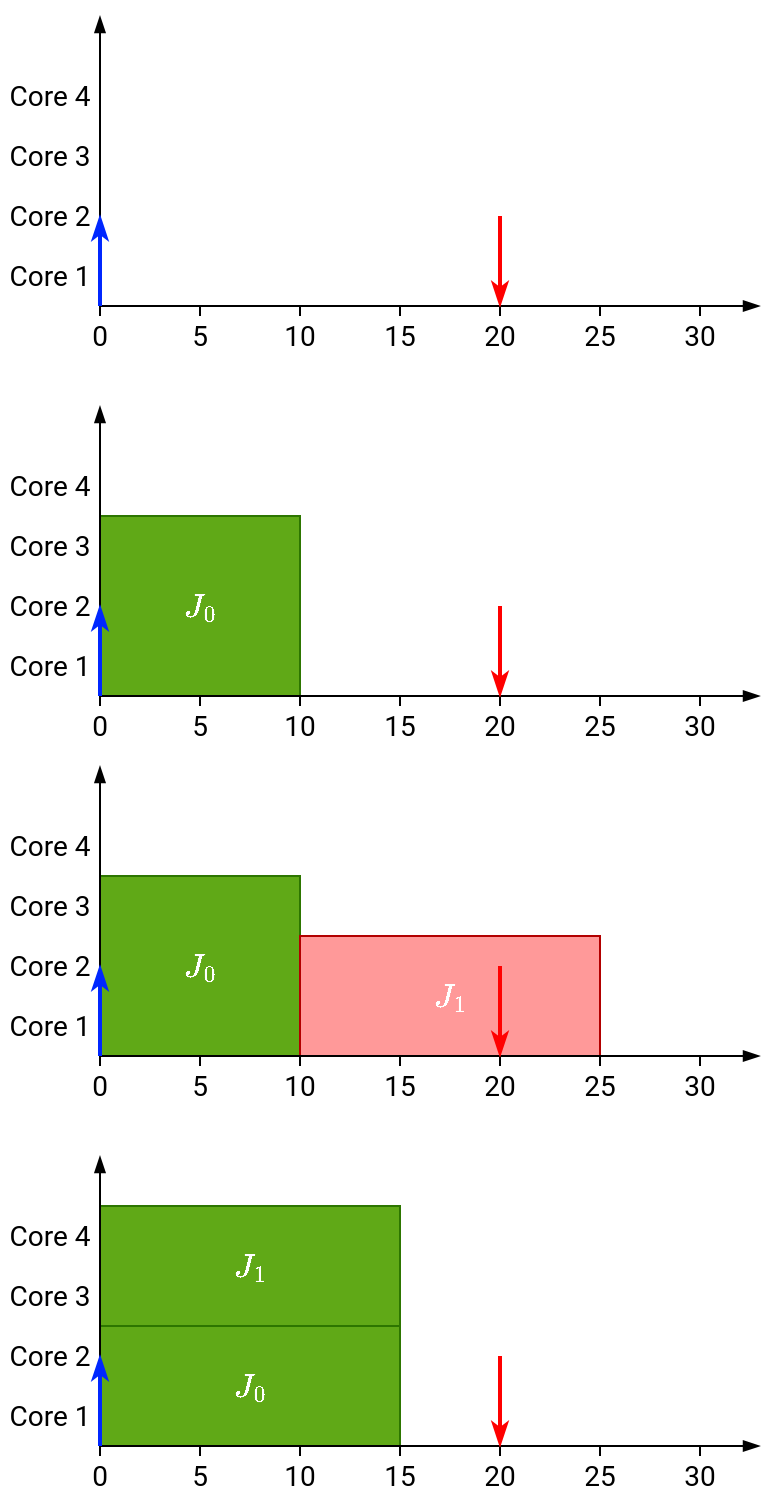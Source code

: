 <mxfile version="13.0.3" type="device"><diagram name="Global example" id="X5FZOMrQJ32GFvHXeT5o"><mxGraphModel dx="474" dy="1443" grid="1" gridSize="5" guides="1" tooltips="1" connect="1" arrows="1" fold="1" page="1" pageScale="1" pageWidth="827" pageHeight="1169" math="1" shadow="0" extFonts="Roboto^https://fonts.googleapis.com/css?family=Roboto"><root><mxCell id="Jh5jB5BnzTjPkHCwdIx3-0"/><mxCell id="Jh5jB5BnzTjPkHCwdIx3-1" parent="Jh5jB5BnzTjPkHCwdIx3-0"/><mxCell id="Jh5jB5BnzTjPkHCwdIx3-7" value="$$J_0$$" style="rounded=0;whiteSpace=wrap;html=1;align=center;fillColor=#60a917;strokeColor=#2D7600;fontColor=#ffffff;comic=0;fontSize=14;fontFamily=Roboto;FType=g;" parent="Jh5jB5BnzTjPkHCwdIx3-1" vertex="1"><mxGeometry x="155" y="140" width="100" height="90" as="geometry"/></mxCell><mxCell id="fd-VsqLZCp9-gfC1SH9L-0" value="$$J_1$$" style="rounded=0;whiteSpace=wrap;html=1;align=center;fillColor=#FF9999;strokeColor=#B20000;comic=0;fontSize=14;fontFamily=Roboto;FType=g;fontColor=#ffffff;" parent="Jh5jB5BnzTjPkHCwdIx3-1" vertex="1"><mxGeometry x="255" y="170" width="150" height="60" as="geometry"/></mxCell><mxCell id="Jh5jB5BnzTjPkHCwdIx3-8" value="" style="endArrow=blockThin;html=1;strokeColor=#000000;endFill=1;exitX=0.5;exitY=0;exitDx=0;exitDy=0;fontFamily=Roboto;FType=g;" parent="Jh5jB5BnzTjPkHCwdIx3-1" edge="1"><mxGeometry width="50" height="50" relative="1" as="geometry"><mxPoint x="155" y="235" as="sourcePoint"/><mxPoint x="155" y="85" as="targetPoint"/></mxGeometry></mxCell><mxCell id="Jh5jB5BnzTjPkHCwdIx3-9" value="&lt;div style=&quot;font-size: 14px;&quot;&gt;0&lt;/div&gt;" style="text;html=1;strokeColor=none;fillColor=none;align=center;verticalAlign=middle;whiteSpace=wrap;rounded=0;fontSize=14;fontFamily=Roboto;FType=g;" parent="Jh5jB5BnzTjPkHCwdIx3-1" vertex="1"><mxGeometry x="145" y="235" width="20" height="20" as="geometry"/></mxCell><mxCell id="Jh5jB5BnzTjPkHCwdIx3-10" value="5" style="text;html=1;strokeColor=none;fillColor=none;align=center;verticalAlign=middle;whiteSpace=wrap;rounded=0;fontSize=14;fontFamily=Roboto;FType=g;" parent="Jh5jB5BnzTjPkHCwdIx3-1" vertex="1"><mxGeometry x="195" y="235" width="20" height="20" as="geometry"/></mxCell><mxCell id="Jh5jB5BnzTjPkHCwdIx3-11" value="10" style="text;html=1;strokeColor=none;fillColor=none;align=center;verticalAlign=middle;whiteSpace=wrap;rounded=0;fontSize=14;fontFamily=Roboto;FType=g;" parent="Jh5jB5BnzTjPkHCwdIx3-1" vertex="1"><mxGeometry x="245" y="235" width="20" height="20" as="geometry"/></mxCell><mxCell id="Jh5jB5BnzTjPkHCwdIx3-12" value="15" style="text;html=1;strokeColor=none;fillColor=none;align=center;verticalAlign=middle;whiteSpace=wrap;rounded=0;fontSize=14;fontFamily=Roboto;FType=g;" parent="Jh5jB5BnzTjPkHCwdIx3-1" vertex="1"><mxGeometry x="295" y="235" width="20" height="20" as="geometry"/></mxCell><mxCell id="Jh5jB5BnzTjPkHCwdIx3-13" value="20" style="text;html=1;strokeColor=none;fillColor=none;align=center;verticalAlign=middle;whiteSpace=wrap;rounded=0;fontSize=14;fontFamily=Roboto;FType=g;" parent="Jh5jB5BnzTjPkHCwdIx3-1" vertex="1"><mxGeometry x="345" y="235" width="20" height="20" as="geometry"/></mxCell><mxCell id="Jh5jB5BnzTjPkHCwdIx3-16" value="" style="endArrow=none;html=1;fontFamily=Roboto;FType=g;" parent="Jh5jB5BnzTjPkHCwdIx3-1" source="Jh5jB5BnzTjPkHCwdIx3-17" edge="1"><mxGeometry width="50" height="50" relative="1" as="geometry"><mxPoint x="405" y="260" as="sourcePoint"/><mxPoint x="405" y="230" as="targetPoint"/></mxGeometry></mxCell><mxCell id="Jh5jB5BnzTjPkHCwdIx3-17" value="25" style="text;html=1;strokeColor=none;fillColor=none;align=center;verticalAlign=middle;whiteSpace=wrap;rounded=0;fontSize=14;fontFamily=Roboto;FType=g;" parent="Jh5jB5BnzTjPkHCwdIx3-1" vertex="1"><mxGeometry x="395" y="235" width="20" height="20" as="geometry"/></mxCell><mxCell id="Jh5jB5BnzTjPkHCwdIx3-18" value="" style="endArrow=none;html=1;exitX=0.5;exitY=0;exitDx=0;exitDy=0;fontFamily=Roboto;FType=g;" parent="Jh5jB5BnzTjPkHCwdIx3-1" source="Jh5jB5BnzTjPkHCwdIx3-17" edge="1"><mxGeometry width="50" height="50" relative="1" as="geometry"><mxPoint x="405" y="260" as="sourcePoint"/><mxPoint x="405" y="230" as="targetPoint"/></mxGeometry></mxCell><mxCell id="Jh5jB5BnzTjPkHCwdIx3-19" value="" style="endArrow=none;html=1;exitX=0.5;exitY=0;exitDx=0;exitDy=0;fontFamily=Roboto;FType=g;" parent="Jh5jB5BnzTjPkHCwdIx3-1" source="Jh5jB5BnzTjPkHCwdIx3-13" edge="1"><mxGeometry width="50" height="50" relative="1" as="geometry"><mxPoint x="410" y="240" as="sourcePoint"/><mxPoint x="355" y="230" as="targetPoint"/></mxGeometry></mxCell><mxCell id="Jh5jB5BnzTjPkHCwdIx3-20" value="" style="endArrow=none;html=1;exitX=0.5;exitY=0;exitDx=0;exitDy=0;fontFamily=Roboto;FType=g;" parent="Jh5jB5BnzTjPkHCwdIx3-1" source="Jh5jB5BnzTjPkHCwdIx3-12" edge="1"><mxGeometry width="50" height="50" relative="1" as="geometry"><mxPoint x="415" y="245" as="sourcePoint"/><mxPoint x="305" y="230" as="targetPoint"/></mxGeometry></mxCell><mxCell id="Jh5jB5BnzTjPkHCwdIx3-21" value="" style="endArrow=none;html=1;exitX=0.5;exitY=0;exitDx=0;exitDy=0;fontFamily=Roboto;FType=g;" parent="Jh5jB5BnzTjPkHCwdIx3-1" source="Jh5jB5BnzTjPkHCwdIx3-11" edge="1"><mxGeometry width="50" height="50" relative="1" as="geometry"><mxPoint x="310" y="240" as="sourcePoint"/><mxPoint x="255" y="230" as="targetPoint"/></mxGeometry></mxCell><mxCell id="Jh5jB5BnzTjPkHCwdIx3-22" value="" style="endArrow=none;html=1;exitX=0.5;exitY=0;exitDx=0;exitDy=0;fontFamily=Roboto;FType=g;" parent="Jh5jB5BnzTjPkHCwdIx3-1" source="Jh5jB5BnzTjPkHCwdIx3-10" edge="1"><mxGeometry width="50" height="50" relative="1" as="geometry"><mxPoint x="315" y="245" as="sourcePoint"/><mxPoint x="205" y="230" as="targetPoint"/></mxGeometry></mxCell><mxCell id="Jh5jB5BnzTjPkHCwdIx3-23" value="" style="endArrow=none;html=1;fontFamily=Roboto;FType=g;" parent="Jh5jB5BnzTjPkHCwdIx3-1" source="Jh5jB5BnzTjPkHCwdIx3-24" edge="1"><mxGeometry width="50" height="50" relative="1" as="geometry"><mxPoint x="455" y="260" as="sourcePoint"/><mxPoint x="455" y="230" as="targetPoint"/></mxGeometry></mxCell><mxCell id="Jh5jB5BnzTjPkHCwdIx3-24" value="30" style="text;html=1;strokeColor=none;fillColor=none;align=center;verticalAlign=middle;whiteSpace=wrap;rounded=0;fontSize=14;fontFamily=Roboto;FType=g;" parent="Jh5jB5BnzTjPkHCwdIx3-1" vertex="1"><mxGeometry x="445" y="235" width="20" height="20" as="geometry"/></mxCell><mxCell id="Jh5jB5BnzTjPkHCwdIx3-26" value="" style="endArrow=blockThin;html=1;endFill=1;fontFamily=Roboto;FType=g;" parent="Jh5jB5BnzTjPkHCwdIx3-1" edge="1"><mxGeometry width="50" height="50" relative="1" as="geometry"><mxPoint x="155" y="230" as="sourcePoint"/><mxPoint x="485" y="230" as="targetPoint"/></mxGeometry></mxCell><mxCell id="Jh5jB5BnzTjPkHCwdIx3-27" value="" style="endArrow=classicThin;html=1;strokeColor=#0027FF;fillColor=#0050ef;endFill=1;strokeWidth=2;fontFamily=Roboto;FType=g;" parent="Jh5jB5BnzTjPkHCwdIx3-1" edge="1"><mxGeometry width="50" height="50" relative="1" as="geometry"><mxPoint x="155" y="230" as="sourcePoint"/><mxPoint x="155" y="185" as="targetPoint"/></mxGeometry></mxCell><mxCell id="Jh5jB5BnzTjPkHCwdIx3-29" value="" style="endArrow=none;html=1;strokeColor=#FF0000;fillColor=#0050ef;endFill=0;strokeWidth=2;startArrow=classicThin;startFill=1;fontFamily=Roboto;FType=g;" parent="Jh5jB5BnzTjPkHCwdIx3-1" edge="1"><mxGeometry width="50" height="50" relative="1" as="geometry"><mxPoint x="355" y="230" as="sourcePoint"/><mxPoint x="355" y="185" as="targetPoint"/></mxGeometry></mxCell><mxCell id="fd-VsqLZCp9-gfC1SH9L-1" value="$$J_0$$" style="rounded=0;whiteSpace=wrap;html=1;align=center;fillColor=#60a917;strokeColor=#2D7600;fontColor=#ffffff;comic=0;fontSize=14;fontFamily=Roboto;FType=g;" parent="Jh5jB5BnzTjPkHCwdIx3-1" vertex="1"><mxGeometry x="155" y="365" width="150" height="60" as="geometry"/></mxCell><mxCell id="fd-VsqLZCp9-gfC1SH9L-2" value="$$J_1$$" style="rounded=0;whiteSpace=wrap;html=1;align=center;fillColor=#60a917;strokeColor=#2D7600;comic=0;fontSize=14;fontFamily=Roboto;FType=g;fontColor=#ffffff;" parent="Jh5jB5BnzTjPkHCwdIx3-1" vertex="1"><mxGeometry x="155" y="305" width="150" height="60" as="geometry"/></mxCell><mxCell id="fd-VsqLZCp9-gfC1SH9L-3" value="" style="endArrow=blockThin;html=1;strokeColor=#000000;endFill=1;exitX=0.5;exitY=0;exitDx=0;exitDy=0;fontFamily=Roboto;FType=g;" parent="Jh5jB5BnzTjPkHCwdIx3-1" edge="1"><mxGeometry width="50" height="50" relative="1" as="geometry"><mxPoint x="155" y="430.0" as="sourcePoint"/><mxPoint x="155" y="280" as="targetPoint"/></mxGeometry></mxCell><mxCell id="fd-VsqLZCp9-gfC1SH9L-4" value="&lt;div style=&quot;font-size: 14px;&quot;&gt;0&lt;/div&gt;" style="text;html=1;strokeColor=none;fillColor=none;align=center;verticalAlign=middle;whiteSpace=wrap;rounded=0;fontSize=14;fontFamily=Roboto;FType=g;" parent="Jh5jB5BnzTjPkHCwdIx3-1" vertex="1"><mxGeometry x="145" y="430" width="20" height="20" as="geometry"/></mxCell><mxCell id="fd-VsqLZCp9-gfC1SH9L-5" value="5" style="text;html=1;strokeColor=none;fillColor=none;align=center;verticalAlign=middle;whiteSpace=wrap;rounded=0;fontSize=14;fontFamily=Roboto;FType=g;" parent="Jh5jB5BnzTjPkHCwdIx3-1" vertex="1"><mxGeometry x="195" y="430" width="20" height="20" as="geometry"/></mxCell><mxCell id="fd-VsqLZCp9-gfC1SH9L-6" value="10" style="text;html=1;strokeColor=none;fillColor=none;align=center;verticalAlign=middle;whiteSpace=wrap;rounded=0;fontSize=14;fontFamily=Roboto;FType=g;" parent="Jh5jB5BnzTjPkHCwdIx3-1" vertex="1"><mxGeometry x="245" y="430" width="20" height="20" as="geometry"/></mxCell><mxCell id="fd-VsqLZCp9-gfC1SH9L-7" value="15" style="text;html=1;strokeColor=none;fillColor=none;align=center;verticalAlign=middle;whiteSpace=wrap;rounded=0;fontSize=14;fontFamily=Roboto;FType=g;" parent="Jh5jB5BnzTjPkHCwdIx3-1" vertex="1"><mxGeometry x="295" y="430" width="20" height="20" as="geometry"/></mxCell><mxCell id="fd-VsqLZCp9-gfC1SH9L-8" value="20" style="text;html=1;strokeColor=none;fillColor=none;align=center;verticalAlign=middle;whiteSpace=wrap;rounded=0;fontSize=14;fontFamily=Roboto;FType=g;" parent="Jh5jB5BnzTjPkHCwdIx3-1" vertex="1"><mxGeometry x="345" y="430" width="20" height="20" as="geometry"/></mxCell><mxCell id="fd-VsqLZCp9-gfC1SH9L-11" value="" style="endArrow=none;html=1;fontFamily=Roboto;FType=g;" parent="Jh5jB5BnzTjPkHCwdIx3-1" source="fd-VsqLZCp9-gfC1SH9L-12" edge="1"><mxGeometry width="50" height="50" relative="1" as="geometry"><mxPoint x="405" y="455" as="sourcePoint"/><mxPoint x="405" y="425.0" as="targetPoint"/></mxGeometry></mxCell><mxCell id="fd-VsqLZCp9-gfC1SH9L-12" value="25" style="text;html=1;strokeColor=none;fillColor=none;align=center;verticalAlign=middle;whiteSpace=wrap;rounded=0;fontSize=14;fontFamily=Roboto;FType=g;" parent="Jh5jB5BnzTjPkHCwdIx3-1" vertex="1"><mxGeometry x="395" y="430" width="20" height="20" as="geometry"/></mxCell><mxCell id="fd-VsqLZCp9-gfC1SH9L-13" value="" style="endArrow=none;html=1;exitX=0.5;exitY=0;exitDx=0;exitDy=0;fontFamily=Roboto;FType=g;" parent="Jh5jB5BnzTjPkHCwdIx3-1" source="fd-VsqLZCp9-gfC1SH9L-12" edge="1"><mxGeometry width="50" height="50" relative="1" as="geometry"><mxPoint x="405" y="455" as="sourcePoint"/><mxPoint x="405" y="425.0" as="targetPoint"/></mxGeometry></mxCell><mxCell id="fd-VsqLZCp9-gfC1SH9L-14" value="" style="endArrow=none;html=1;exitX=0.5;exitY=0;exitDx=0;exitDy=0;fontFamily=Roboto;FType=g;" parent="Jh5jB5BnzTjPkHCwdIx3-1" source="fd-VsqLZCp9-gfC1SH9L-8" edge="1"><mxGeometry width="50" height="50" relative="1" as="geometry"><mxPoint x="410" y="435" as="sourcePoint"/><mxPoint x="355" y="425.0" as="targetPoint"/></mxGeometry></mxCell><mxCell id="fd-VsqLZCp9-gfC1SH9L-15" value="" style="endArrow=none;html=1;exitX=0.5;exitY=0;exitDx=0;exitDy=0;fontFamily=Roboto;FType=g;" parent="Jh5jB5BnzTjPkHCwdIx3-1" source="fd-VsqLZCp9-gfC1SH9L-7" edge="1"><mxGeometry width="50" height="50" relative="1" as="geometry"><mxPoint x="415" y="440" as="sourcePoint"/><mxPoint x="305" y="425.0" as="targetPoint"/></mxGeometry></mxCell><mxCell id="fd-VsqLZCp9-gfC1SH9L-16" value="" style="endArrow=none;html=1;exitX=0.5;exitY=0;exitDx=0;exitDy=0;fontFamily=Roboto;FType=g;" parent="Jh5jB5BnzTjPkHCwdIx3-1" source="fd-VsqLZCp9-gfC1SH9L-6" edge="1"><mxGeometry width="50" height="50" relative="1" as="geometry"><mxPoint x="310" y="435" as="sourcePoint"/><mxPoint x="255" y="425.0" as="targetPoint"/></mxGeometry></mxCell><mxCell id="fd-VsqLZCp9-gfC1SH9L-17" value="" style="endArrow=none;html=1;exitX=0.5;exitY=0;exitDx=0;exitDy=0;fontFamily=Roboto;FType=g;" parent="Jh5jB5BnzTjPkHCwdIx3-1" source="fd-VsqLZCp9-gfC1SH9L-5" edge="1"><mxGeometry width="50" height="50" relative="1" as="geometry"><mxPoint x="315" y="440" as="sourcePoint"/><mxPoint x="205" y="425.0" as="targetPoint"/></mxGeometry></mxCell><mxCell id="fd-VsqLZCp9-gfC1SH9L-18" value="" style="endArrow=none;html=1;fontFamily=Roboto;FType=g;" parent="Jh5jB5BnzTjPkHCwdIx3-1" source="fd-VsqLZCp9-gfC1SH9L-19" edge="1"><mxGeometry width="50" height="50" relative="1" as="geometry"><mxPoint x="455" y="455" as="sourcePoint"/><mxPoint x="455" y="425.0" as="targetPoint"/></mxGeometry></mxCell><mxCell id="fd-VsqLZCp9-gfC1SH9L-19" value="30" style="text;html=1;strokeColor=none;fillColor=none;align=center;verticalAlign=middle;whiteSpace=wrap;rounded=0;fontSize=14;fontFamily=Roboto;FType=g;" parent="Jh5jB5BnzTjPkHCwdIx3-1" vertex="1"><mxGeometry x="445" y="430" width="20" height="20" as="geometry"/></mxCell><mxCell id="fd-VsqLZCp9-gfC1SH9L-21" value="" style="endArrow=blockThin;html=1;endFill=1;fontFamily=Roboto;FType=g;" parent="Jh5jB5BnzTjPkHCwdIx3-1" edge="1"><mxGeometry width="50" height="50" relative="1" as="geometry"><mxPoint x="155" y="425.0" as="sourcePoint"/><mxPoint x="485" y="425.0" as="targetPoint"/></mxGeometry></mxCell><mxCell id="fd-VsqLZCp9-gfC1SH9L-22" value="" style="endArrow=classicThin;html=1;strokeColor=#0027FF;fillColor=#0050ef;endFill=1;strokeWidth=2;fontFamily=Roboto;FType=g;" parent="Jh5jB5BnzTjPkHCwdIx3-1" edge="1"><mxGeometry width="50" height="50" relative="1" as="geometry"><mxPoint x="155" y="425.0" as="sourcePoint"/><mxPoint x="155" y="380.0" as="targetPoint"/></mxGeometry></mxCell><mxCell id="fd-VsqLZCp9-gfC1SH9L-24" value="" style="endArrow=none;html=1;strokeColor=#FF0000;fillColor=#0050ef;endFill=0;strokeWidth=2;startArrow=classicThin;startFill=1;fontFamily=Roboto;FType=g;" parent="Jh5jB5BnzTjPkHCwdIx3-1" edge="1"><mxGeometry width="50" height="50" relative="1" as="geometry"><mxPoint x="355" y="425.0" as="sourcePoint"/><mxPoint x="355" y="380.0" as="targetPoint"/></mxGeometry></mxCell><mxCell id="fd-VsqLZCp9-gfC1SH9L-25" value="$$J_0$$" style="rounded=0;whiteSpace=wrap;html=1;align=center;fillColor=#60a917;strokeColor=#2D7600;fontColor=#ffffff;comic=0;fontSize=14;fontFamily=Roboto;FType=g;" parent="Jh5jB5BnzTjPkHCwdIx3-1" vertex="1"><mxGeometry x="155" y="-40" width="100" height="90" as="geometry"/></mxCell><mxCell id="fd-VsqLZCp9-gfC1SH9L-27" value="" style="endArrow=blockThin;html=1;strokeColor=#000000;endFill=1;exitX=0.5;exitY=0;exitDx=0;exitDy=0;fontFamily=Roboto;FType=g;" parent="Jh5jB5BnzTjPkHCwdIx3-1" edge="1"><mxGeometry width="50" height="50" relative="1" as="geometry"><mxPoint x="155" y="55" as="sourcePoint"/><mxPoint x="155" y="-95" as="targetPoint"/></mxGeometry></mxCell><mxCell id="fd-VsqLZCp9-gfC1SH9L-28" value="&lt;div style=&quot;font-size: 14px;&quot;&gt;0&lt;/div&gt;" style="text;html=1;strokeColor=none;fillColor=none;align=center;verticalAlign=middle;whiteSpace=wrap;rounded=0;fontSize=14;fontFamily=Roboto;FType=g;" parent="Jh5jB5BnzTjPkHCwdIx3-1" vertex="1"><mxGeometry x="145" y="55" width="20" height="20" as="geometry"/></mxCell><mxCell id="fd-VsqLZCp9-gfC1SH9L-29" value="5" style="text;html=1;strokeColor=none;fillColor=none;align=center;verticalAlign=middle;whiteSpace=wrap;rounded=0;fontSize=14;fontFamily=Roboto;FType=g;" parent="Jh5jB5BnzTjPkHCwdIx3-1" vertex="1"><mxGeometry x="195" y="55" width="20" height="20" as="geometry"/></mxCell><mxCell id="fd-VsqLZCp9-gfC1SH9L-30" value="10" style="text;html=1;strokeColor=none;fillColor=none;align=center;verticalAlign=middle;whiteSpace=wrap;rounded=0;fontSize=14;fontFamily=Roboto;FType=g;" parent="Jh5jB5BnzTjPkHCwdIx3-1" vertex="1"><mxGeometry x="245" y="55" width="20" height="20" as="geometry"/></mxCell><mxCell id="fd-VsqLZCp9-gfC1SH9L-31" value="15" style="text;html=1;strokeColor=none;fillColor=none;align=center;verticalAlign=middle;whiteSpace=wrap;rounded=0;fontSize=14;fontFamily=Roboto;FType=g;" parent="Jh5jB5BnzTjPkHCwdIx3-1" vertex="1"><mxGeometry x="295" y="55" width="20" height="20" as="geometry"/></mxCell><mxCell id="fd-VsqLZCp9-gfC1SH9L-32" value="20" style="text;html=1;strokeColor=none;fillColor=none;align=center;verticalAlign=middle;whiteSpace=wrap;rounded=0;fontSize=14;fontFamily=Roboto;FType=g;" parent="Jh5jB5BnzTjPkHCwdIx3-1" vertex="1"><mxGeometry x="345" y="55" width="20" height="20" as="geometry"/></mxCell><mxCell id="fd-VsqLZCp9-gfC1SH9L-35" value="" style="endArrow=none;html=1;fontFamily=Roboto;FType=g;" parent="Jh5jB5BnzTjPkHCwdIx3-1" source="fd-VsqLZCp9-gfC1SH9L-36" edge="1"><mxGeometry width="50" height="50" relative="1" as="geometry"><mxPoint x="405" y="80" as="sourcePoint"/><mxPoint x="405" y="50" as="targetPoint"/></mxGeometry></mxCell><mxCell id="fd-VsqLZCp9-gfC1SH9L-36" value="25" style="text;html=1;strokeColor=none;fillColor=none;align=center;verticalAlign=middle;whiteSpace=wrap;rounded=0;fontSize=14;fontFamily=Roboto;FType=g;" parent="Jh5jB5BnzTjPkHCwdIx3-1" vertex="1"><mxGeometry x="395" y="55" width="20" height="20" as="geometry"/></mxCell><mxCell id="fd-VsqLZCp9-gfC1SH9L-37" value="" style="endArrow=none;html=1;exitX=0.5;exitY=0;exitDx=0;exitDy=0;fontFamily=Roboto;FType=g;" parent="Jh5jB5BnzTjPkHCwdIx3-1" source="fd-VsqLZCp9-gfC1SH9L-36" edge="1"><mxGeometry width="50" height="50" relative="1" as="geometry"><mxPoint x="405" y="80" as="sourcePoint"/><mxPoint x="405" y="50" as="targetPoint"/></mxGeometry></mxCell><mxCell id="fd-VsqLZCp9-gfC1SH9L-38" value="" style="endArrow=none;html=1;exitX=0.5;exitY=0;exitDx=0;exitDy=0;fontFamily=Roboto;FType=g;" parent="Jh5jB5BnzTjPkHCwdIx3-1" source="fd-VsqLZCp9-gfC1SH9L-32" edge="1"><mxGeometry width="50" height="50" relative="1" as="geometry"><mxPoint x="410" y="60" as="sourcePoint"/><mxPoint x="355" y="50" as="targetPoint"/></mxGeometry></mxCell><mxCell id="fd-VsqLZCp9-gfC1SH9L-39" value="" style="endArrow=none;html=1;exitX=0.5;exitY=0;exitDx=0;exitDy=0;fontFamily=Roboto;FType=g;" parent="Jh5jB5BnzTjPkHCwdIx3-1" source="fd-VsqLZCp9-gfC1SH9L-31" edge="1"><mxGeometry width="50" height="50" relative="1" as="geometry"><mxPoint x="415" y="65" as="sourcePoint"/><mxPoint x="305" y="50" as="targetPoint"/></mxGeometry></mxCell><mxCell id="fd-VsqLZCp9-gfC1SH9L-40" value="" style="endArrow=none;html=1;exitX=0.5;exitY=0;exitDx=0;exitDy=0;fontFamily=Roboto;FType=g;" parent="Jh5jB5BnzTjPkHCwdIx3-1" source="fd-VsqLZCp9-gfC1SH9L-30" edge="1"><mxGeometry width="50" height="50" relative="1" as="geometry"><mxPoint x="310" y="60" as="sourcePoint"/><mxPoint x="255" y="50" as="targetPoint"/></mxGeometry></mxCell><mxCell id="fd-VsqLZCp9-gfC1SH9L-41" value="" style="endArrow=none;html=1;exitX=0.5;exitY=0;exitDx=0;exitDy=0;fontFamily=Roboto;FType=g;" parent="Jh5jB5BnzTjPkHCwdIx3-1" source="fd-VsqLZCp9-gfC1SH9L-29" edge="1"><mxGeometry width="50" height="50" relative="1" as="geometry"><mxPoint x="315" y="65" as="sourcePoint"/><mxPoint x="205" y="50" as="targetPoint"/></mxGeometry></mxCell><mxCell id="fd-VsqLZCp9-gfC1SH9L-42" value="" style="endArrow=none;html=1;fontFamily=Roboto;FType=g;" parent="Jh5jB5BnzTjPkHCwdIx3-1" source="fd-VsqLZCp9-gfC1SH9L-43" edge="1"><mxGeometry width="50" height="50" relative="1" as="geometry"><mxPoint x="455" y="80" as="sourcePoint"/><mxPoint x="455" y="50" as="targetPoint"/></mxGeometry></mxCell><mxCell id="fd-VsqLZCp9-gfC1SH9L-43" value="30" style="text;html=1;strokeColor=none;fillColor=none;align=center;verticalAlign=middle;whiteSpace=wrap;rounded=0;fontSize=14;fontFamily=Roboto;FType=g;" parent="Jh5jB5BnzTjPkHCwdIx3-1" vertex="1"><mxGeometry x="445" y="55" width="20" height="20" as="geometry"/></mxCell><mxCell id="fd-VsqLZCp9-gfC1SH9L-45" value="" style="endArrow=blockThin;html=1;endFill=1;fontFamily=Roboto;FType=g;" parent="Jh5jB5BnzTjPkHCwdIx3-1" edge="1"><mxGeometry width="50" height="50" relative="1" as="geometry"><mxPoint x="155" y="50" as="sourcePoint"/><mxPoint x="485" y="50" as="targetPoint"/></mxGeometry></mxCell><mxCell id="fd-VsqLZCp9-gfC1SH9L-46" value="" style="endArrow=classicThin;html=1;strokeColor=#0027FF;fillColor=#0050ef;endFill=1;strokeWidth=2;fontFamily=Roboto;FType=g;" parent="Jh5jB5BnzTjPkHCwdIx3-1" edge="1"><mxGeometry width="50" height="50" relative="1" as="geometry"><mxPoint x="155" y="50" as="sourcePoint"/><mxPoint x="155" y="5" as="targetPoint"/></mxGeometry></mxCell><mxCell id="fd-VsqLZCp9-gfC1SH9L-48" value="" style="endArrow=none;html=1;strokeColor=#FF0000;fillColor=#0050ef;endFill=0;strokeWidth=2;startArrow=classicThin;startFill=1;fontFamily=Roboto;FType=g;" parent="Jh5jB5BnzTjPkHCwdIx3-1" edge="1"><mxGeometry width="50" height="50" relative="1" as="geometry"><mxPoint x="355" y="50" as="sourcePoint"/><mxPoint x="355" y="5" as="targetPoint"/></mxGeometry></mxCell><mxCell id="fd-VsqLZCp9-gfC1SH9L-50" value="" style="endArrow=blockThin;html=1;strokeColor=#000000;endFill=1;exitX=0.5;exitY=0;exitDx=0;exitDy=0;fontFamily=Roboto;FType=g;" parent="Jh5jB5BnzTjPkHCwdIx3-1" edge="1"><mxGeometry width="50" height="50" relative="1" as="geometry"><mxPoint x="155" y="-140" as="sourcePoint"/><mxPoint x="155" y="-290" as="targetPoint"/></mxGeometry></mxCell><mxCell id="fd-VsqLZCp9-gfC1SH9L-51" value="&lt;div style=&quot;font-size: 14px;&quot;&gt;0&lt;/div&gt;" style="text;html=1;strokeColor=none;fillColor=none;align=center;verticalAlign=middle;whiteSpace=wrap;rounded=0;fontSize=14;fontFamily=Roboto;FType=g;" parent="Jh5jB5BnzTjPkHCwdIx3-1" vertex="1"><mxGeometry x="145" y="-140" width="20" height="20" as="geometry"/></mxCell><mxCell id="fd-VsqLZCp9-gfC1SH9L-52" value="5" style="text;html=1;strokeColor=none;fillColor=none;align=center;verticalAlign=middle;whiteSpace=wrap;rounded=0;fontSize=14;fontFamily=Roboto;FType=g;" parent="Jh5jB5BnzTjPkHCwdIx3-1" vertex="1"><mxGeometry x="195" y="-140" width="20" height="20" as="geometry"/></mxCell><mxCell id="fd-VsqLZCp9-gfC1SH9L-53" value="10" style="text;html=1;strokeColor=none;fillColor=none;align=center;verticalAlign=middle;whiteSpace=wrap;rounded=0;fontSize=14;fontFamily=Roboto;FType=g;" parent="Jh5jB5BnzTjPkHCwdIx3-1" vertex="1"><mxGeometry x="245" y="-140" width="20" height="20" as="geometry"/></mxCell><mxCell id="fd-VsqLZCp9-gfC1SH9L-54" value="15" style="text;html=1;strokeColor=none;fillColor=none;align=center;verticalAlign=middle;whiteSpace=wrap;rounded=0;fontSize=14;fontFamily=Roboto;FType=g;" parent="Jh5jB5BnzTjPkHCwdIx3-1" vertex="1"><mxGeometry x="295" y="-140" width="20" height="20" as="geometry"/></mxCell><mxCell id="fd-VsqLZCp9-gfC1SH9L-55" value="20" style="text;html=1;strokeColor=none;fillColor=none;align=center;verticalAlign=middle;whiteSpace=wrap;rounded=0;fontSize=14;fontFamily=Roboto;FType=g;" parent="Jh5jB5BnzTjPkHCwdIx3-1" vertex="1"><mxGeometry x="345" y="-140" width="20" height="20" as="geometry"/></mxCell><mxCell id="fd-VsqLZCp9-gfC1SH9L-56" value="Core 1" style="text;html=1;strokeColor=none;fillColor=none;align=center;verticalAlign=middle;whiteSpace=wrap;rounded=0;fontSize=14;fontColor=#000000;fontFamily=Roboto;FType=g;" parent="Jh5jB5BnzTjPkHCwdIx3-1" vertex="1"><mxGeometry x="105" y="-170" width="50" height="20" as="geometry"/></mxCell><mxCell id="fd-VsqLZCp9-gfC1SH9L-57" value="Core 2" style="text;html=1;strokeColor=none;fillColor=none;align=center;verticalAlign=middle;whiteSpace=wrap;rounded=0;fontSize=14;fontColor=#000000;fontFamily=Roboto;FType=g;" parent="Jh5jB5BnzTjPkHCwdIx3-1" vertex="1"><mxGeometry x="105" y="-200" width="50" height="20" as="geometry"/></mxCell><mxCell id="fd-VsqLZCp9-gfC1SH9L-58" value="" style="endArrow=none;html=1;fontFamily=Roboto;FType=g;" parent="Jh5jB5BnzTjPkHCwdIx3-1" source="fd-VsqLZCp9-gfC1SH9L-59" edge="1"><mxGeometry width="50" height="50" relative="1" as="geometry"><mxPoint x="405" y="-115" as="sourcePoint"/><mxPoint x="405" y="-145" as="targetPoint"/></mxGeometry></mxCell><mxCell id="fd-VsqLZCp9-gfC1SH9L-59" value="25" style="text;html=1;strokeColor=none;fillColor=none;align=center;verticalAlign=middle;whiteSpace=wrap;rounded=0;fontSize=14;fontFamily=Roboto;FType=g;" parent="Jh5jB5BnzTjPkHCwdIx3-1" vertex="1"><mxGeometry x="395" y="-140" width="20" height="20" as="geometry"/></mxCell><mxCell id="fd-VsqLZCp9-gfC1SH9L-60" value="" style="endArrow=none;html=1;exitX=0.5;exitY=0;exitDx=0;exitDy=0;fontFamily=Roboto;FType=g;" parent="Jh5jB5BnzTjPkHCwdIx3-1" source="fd-VsqLZCp9-gfC1SH9L-59" edge="1"><mxGeometry width="50" height="50" relative="1" as="geometry"><mxPoint x="405" y="-115" as="sourcePoint"/><mxPoint x="405" y="-145" as="targetPoint"/></mxGeometry></mxCell><mxCell id="fd-VsqLZCp9-gfC1SH9L-61" value="" style="endArrow=none;html=1;exitX=0.5;exitY=0;exitDx=0;exitDy=0;fontFamily=Roboto;FType=g;" parent="Jh5jB5BnzTjPkHCwdIx3-1" source="fd-VsqLZCp9-gfC1SH9L-55" edge="1"><mxGeometry width="50" height="50" relative="1" as="geometry"><mxPoint x="410" y="-135" as="sourcePoint"/><mxPoint x="355" y="-145" as="targetPoint"/></mxGeometry></mxCell><mxCell id="fd-VsqLZCp9-gfC1SH9L-62" value="" style="endArrow=none;html=1;exitX=0.5;exitY=0;exitDx=0;exitDy=0;fontFamily=Roboto;FType=g;" parent="Jh5jB5BnzTjPkHCwdIx3-1" source="fd-VsqLZCp9-gfC1SH9L-54" edge="1"><mxGeometry width="50" height="50" relative="1" as="geometry"><mxPoint x="415" y="-130" as="sourcePoint"/><mxPoint x="305" y="-145" as="targetPoint"/></mxGeometry></mxCell><mxCell id="fd-VsqLZCp9-gfC1SH9L-63" value="" style="endArrow=none;html=1;exitX=0.5;exitY=0;exitDx=0;exitDy=0;fontFamily=Roboto;FType=g;" parent="Jh5jB5BnzTjPkHCwdIx3-1" source="fd-VsqLZCp9-gfC1SH9L-53" edge="1"><mxGeometry width="50" height="50" relative="1" as="geometry"><mxPoint x="310" y="-135" as="sourcePoint"/><mxPoint x="255" y="-145" as="targetPoint"/></mxGeometry></mxCell><mxCell id="fd-VsqLZCp9-gfC1SH9L-64" value="" style="endArrow=none;html=1;exitX=0.5;exitY=0;exitDx=0;exitDy=0;fontFamily=Roboto;FType=g;" parent="Jh5jB5BnzTjPkHCwdIx3-1" source="fd-VsqLZCp9-gfC1SH9L-52" edge="1"><mxGeometry width="50" height="50" relative="1" as="geometry"><mxPoint x="315" y="-130" as="sourcePoint"/><mxPoint x="205" y="-145" as="targetPoint"/></mxGeometry></mxCell><mxCell id="fd-VsqLZCp9-gfC1SH9L-65" value="" style="endArrow=none;html=1;fontFamily=Roboto;FType=g;" parent="Jh5jB5BnzTjPkHCwdIx3-1" source="fd-VsqLZCp9-gfC1SH9L-66" edge="1"><mxGeometry width="50" height="50" relative="1" as="geometry"><mxPoint x="455" y="-115" as="sourcePoint"/><mxPoint x="455" y="-145" as="targetPoint"/></mxGeometry></mxCell><mxCell id="fd-VsqLZCp9-gfC1SH9L-66" value="30" style="text;html=1;strokeColor=none;fillColor=none;align=center;verticalAlign=middle;whiteSpace=wrap;rounded=0;fontSize=14;fontFamily=Roboto;FType=g;" parent="Jh5jB5BnzTjPkHCwdIx3-1" vertex="1"><mxGeometry x="445" y="-140" width="20" height="20" as="geometry"/></mxCell><mxCell id="fd-VsqLZCp9-gfC1SH9L-67" value="Core 3" style="text;html=1;strokeColor=none;fillColor=none;align=center;verticalAlign=middle;whiteSpace=wrap;rounded=0;fontSize=14;fontColor=#000000;fontFamily=Roboto;FType=g;" parent="Jh5jB5BnzTjPkHCwdIx3-1" vertex="1"><mxGeometry x="105" y="-230" width="50" height="20" as="geometry"/></mxCell><mxCell id="fd-VsqLZCp9-gfC1SH9L-68" value="" style="endArrow=blockThin;html=1;endFill=1;fontFamily=Roboto;FType=g;" parent="Jh5jB5BnzTjPkHCwdIx3-1" edge="1"><mxGeometry width="50" height="50" relative="1" as="geometry"><mxPoint x="155" y="-145" as="sourcePoint"/><mxPoint x="485" y="-145" as="targetPoint"/></mxGeometry></mxCell><mxCell id="fd-VsqLZCp9-gfC1SH9L-69" value="" style="endArrow=classicThin;html=1;strokeColor=#0027FF;fillColor=#0050ef;endFill=1;strokeWidth=2;fontFamily=Roboto;FType=g;" parent="Jh5jB5BnzTjPkHCwdIx3-1" edge="1"><mxGeometry width="50" height="50" relative="1" as="geometry"><mxPoint x="155" y="-145" as="sourcePoint"/><mxPoint x="155" y="-190" as="targetPoint"/></mxGeometry></mxCell><mxCell id="fd-VsqLZCp9-gfC1SH9L-70" value="Core 4" style="text;html=1;strokeColor=none;fillColor=none;align=center;verticalAlign=middle;whiteSpace=wrap;rounded=0;fontSize=14;fontColor=#000000;fontFamily=Roboto;FType=g;" parent="Jh5jB5BnzTjPkHCwdIx3-1" vertex="1"><mxGeometry x="105" y="-260" width="50" height="20" as="geometry"/></mxCell><mxCell id="fd-VsqLZCp9-gfC1SH9L-71" value="" style="endArrow=none;html=1;strokeColor=#FF0000;fillColor=#0050ef;endFill=0;strokeWidth=2;startArrow=classicThin;startFill=1;fontFamily=Roboto;FType=g;" parent="Jh5jB5BnzTjPkHCwdIx3-1" edge="1"><mxGeometry width="50" height="50" relative="1" as="geometry"><mxPoint x="355" y="-145" as="sourcePoint"/><mxPoint x="355" y="-190" as="targetPoint"/></mxGeometry></mxCell><mxCell id="ohgmP0QOeLK1qYSLEBlG-0" value="Core 1" style="text;html=1;strokeColor=none;fillColor=none;align=center;verticalAlign=middle;whiteSpace=wrap;rounded=0;fontSize=14;fontColor=#000000;fontFamily=Roboto;FType=g;" vertex="1" parent="Jh5jB5BnzTjPkHCwdIx3-1"><mxGeometry x="105" y="25" width="50" height="20" as="geometry"/></mxCell><mxCell id="ohgmP0QOeLK1qYSLEBlG-1" value="Core 2" style="text;html=1;strokeColor=none;fillColor=none;align=center;verticalAlign=middle;whiteSpace=wrap;rounded=0;fontSize=14;fontColor=#000000;fontFamily=Roboto;FType=g;" vertex="1" parent="Jh5jB5BnzTjPkHCwdIx3-1"><mxGeometry x="105" y="-5" width="50" height="20" as="geometry"/></mxCell><mxCell id="ohgmP0QOeLK1qYSLEBlG-2" value="Core 3" style="text;html=1;strokeColor=none;fillColor=none;align=center;verticalAlign=middle;whiteSpace=wrap;rounded=0;fontSize=14;fontColor=#000000;fontFamily=Roboto;FType=g;" vertex="1" parent="Jh5jB5BnzTjPkHCwdIx3-1"><mxGeometry x="105" y="-35" width="50" height="20" as="geometry"/></mxCell><mxCell id="ohgmP0QOeLK1qYSLEBlG-3" value="Core 4" style="text;html=1;strokeColor=none;fillColor=none;align=center;verticalAlign=middle;whiteSpace=wrap;rounded=0;fontSize=14;fontColor=#000000;fontFamily=Roboto;FType=g;" vertex="1" parent="Jh5jB5BnzTjPkHCwdIx3-1"><mxGeometry x="105" y="-65" width="50" height="20" as="geometry"/></mxCell><mxCell id="ohgmP0QOeLK1qYSLEBlG-4" value="Core 1" style="text;html=1;strokeColor=none;fillColor=none;align=center;verticalAlign=middle;whiteSpace=wrap;rounded=0;fontSize=14;fontColor=#000000;fontFamily=Roboto;FType=g;" vertex="1" parent="Jh5jB5BnzTjPkHCwdIx3-1"><mxGeometry x="105" y="205" width="50" height="20" as="geometry"/></mxCell><mxCell id="ohgmP0QOeLK1qYSLEBlG-5" value="Core 2" style="text;html=1;strokeColor=none;fillColor=none;align=center;verticalAlign=middle;whiteSpace=wrap;rounded=0;fontSize=14;fontColor=#000000;fontFamily=Roboto;FType=g;" vertex="1" parent="Jh5jB5BnzTjPkHCwdIx3-1"><mxGeometry x="105" y="175" width="50" height="20" as="geometry"/></mxCell><mxCell id="ohgmP0QOeLK1qYSLEBlG-6" value="Core 3" style="text;html=1;strokeColor=none;fillColor=none;align=center;verticalAlign=middle;whiteSpace=wrap;rounded=0;fontSize=14;fontColor=#000000;fontFamily=Roboto;FType=g;" vertex="1" parent="Jh5jB5BnzTjPkHCwdIx3-1"><mxGeometry x="105" y="145" width="50" height="20" as="geometry"/></mxCell><mxCell id="ohgmP0QOeLK1qYSLEBlG-7" value="Core 4" style="text;html=1;strokeColor=none;fillColor=none;align=center;verticalAlign=middle;whiteSpace=wrap;rounded=0;fontSize=14;fontColor=#000000;fontFamily=Roboto;FType=g;" vertex="1" parent="Jh5jB5BnzTjPkHCwdIx3-1"><mxGeometry x="105" y="115" width="50" height="20" as="geometry"/></mxCell><mxCell id="ohgmP0QOeLK1qYSLEBlG-8" value="Core 1" style="text;html=1;strokeColor=none;fillColor=none;align=center;verticalAlign=middle;whiteSpace=wrap;rounded=0;fontSize=14;fontColor=#000000;fontFamily=Roboto;FType=g;" vertex="1" parent="Jh5jB5BnzTjPkHCwdIx3-1"><mxGeometry x="105" y="400" width="50" height="20" as="geometry"/></mxCell><mxCell id="ohgmP0QOeLK1qYSLEBlG-9" value="Core 2" style="text;html=1;strokeColor=none;fillColor=none;align=center;verticalAlign=middle;whiteSpace=wrap;rounded=0;fontSize=14;fontColor=#000000;fontFamily=Roboto;FType=g;" vertex="1" parent="Jh5jB5BnzTjPkHCwdIx3-1"><mxGeometry x="105" y="370" width="50" height="20" as="geometry"/></mxCell><mxCell id="ohgmP0QOeLK1qYSLEBlG-10" value="Core 3" style="text;html=1;strokeColor=none;fillColor=none;align=center;verticalAlign=middle;whiteSpace=wrap;rounded=0;fontSize=14;fontColor=#000000;fontFamily=Roboto;FType=g;" vertex="1" parent="Jh5jB5BnzTjPkHCwdIx3-1"><mxGeometry x="105" y="340" width="50" height="20" as="geometry"/></mxCell><mxCell id="ohgmP0QOeLK1qYSLEBlG-11" value="Core 4" style="text;html=1;strokeColor=none;fillColor=none;align=center;verticalAlign=middle;whiteSpace=wrap;rounded=0;fontSize=14;fontColor=#000000;fontFamily=Roboto;FType=g;" vertex="1" parent="Jh5jB5BnzTjPkHCwdIx3-1"><mxGeometry x="105" y="310" width="50" height="20" as="geometry"/></mxCell></root></mxGraphModel></diagram></mxfile>